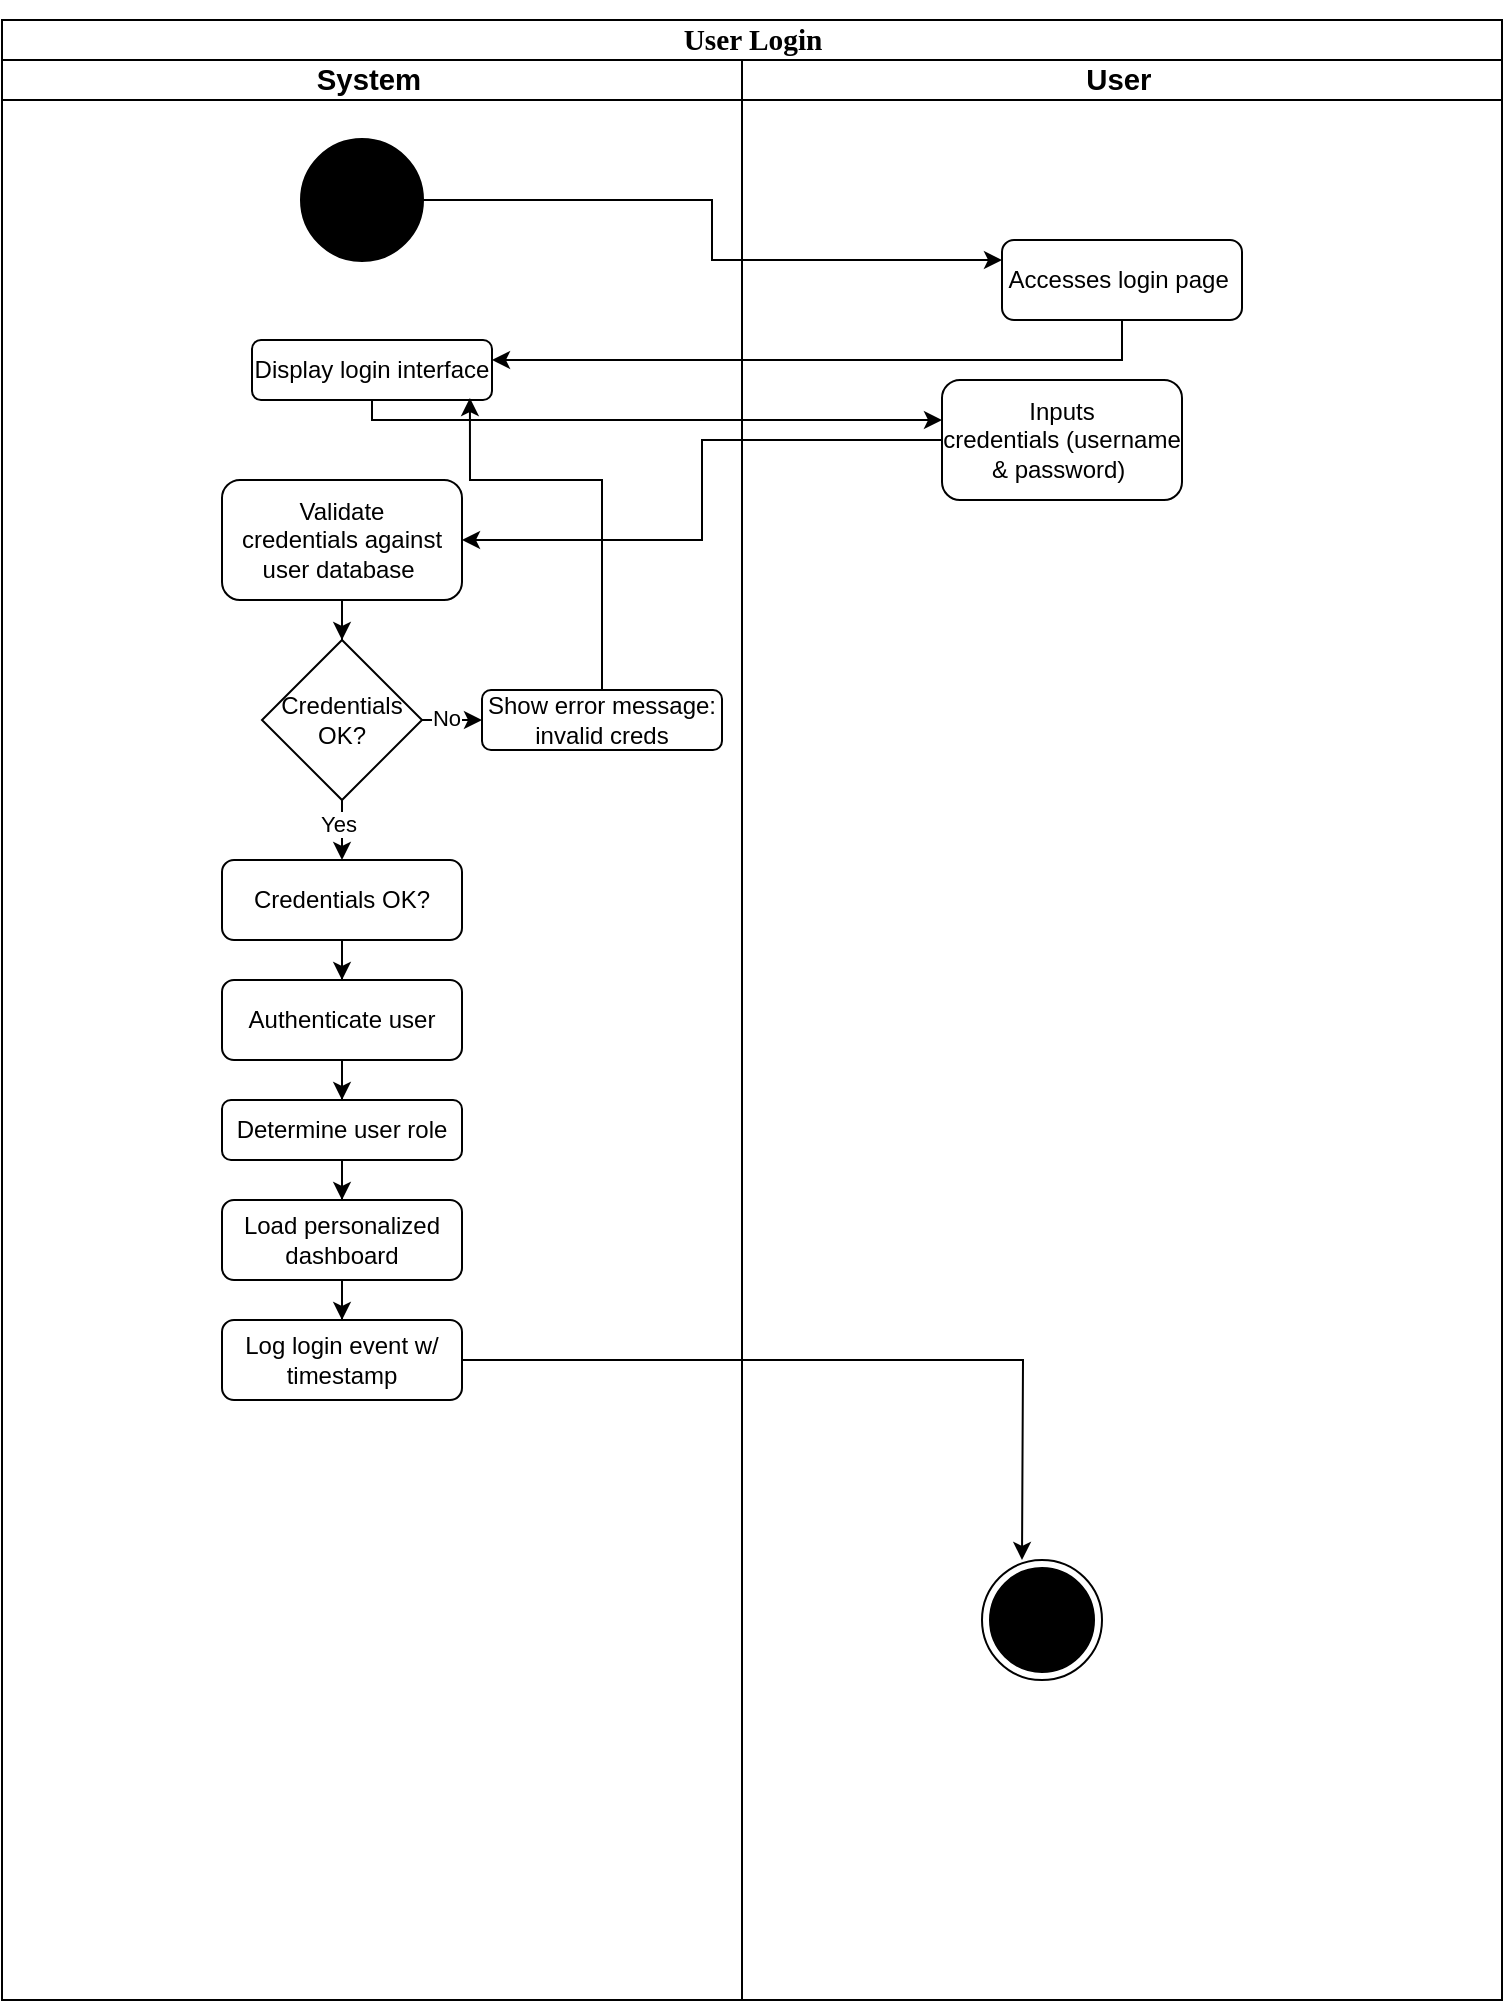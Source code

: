 <mxfile version="26.2.14">
  <diagram name="Page-1" id="0783ab3e-0a74-02c8-0abd-f7b4e66b4bec">
    <mxGraphModel dx="1426" dy="777" grid="1" gridSize="10" guides="1" tooltips="1" connect="1" arrows="1" fold="1" page="1" pageScale="1" pageWidth="850" pageHeight="1100" background="none" math="0" shadow="0">
      <root>
        <mxCell id="0" />
        <mxCell id="1" parent="0" />
        <mxCell id="1c1d494c118603dd-1" value="&lt;p data-pm-slice=&quot;0 0 []&quot;&gt;&lt;span style=&quot;font-size:11.0pt;line-height:107%;&lt;br/&gt;font-family:&amp;quot;Arial&amp;quot;,sans-serif;mso-fareast-font-family:Calibri;mso-fareast-theme-font:&lt;br/&gt;minor-latin;mso-ansi-language:EN-US;mso-fareast-language:EN-US;mso-bidi-language:&lt;br/&gt;AR-SA&quot;&gt;User Login&lt;/span&gt;&lt;/p&gt;" style="swimlane;html=1;childLayout=stackLayout;startSize=20;rounded=0;shadow=0;comic=0;labelBackgroundColor=none;strokeWidth=1;fontFamily=Verdana;fontSize=12;align=center;" parent="1" vertex="1">
          <mxGeometry x="40" y="20" width="750" height="990" as="geometry" />
        </mxCell>
        <mxCell id="E_MisQqpZ38DkiACrcF2-169" value="&lt;span style=&quot;font-size: 14.667px;&quot;&gt;System&amp;nbsp;&lt;/span&gt;" style="swimlane;html=1;startSize=20;" vertex="1" parent="1c1d494c118603dd-1">
          <mxGeometry y="20" width="370" height="970" as="geometry" />
        </mxCell>
        <mxCell id="E_MisQqpZ38DkiACrcF2-280" value="" style="strokeWidth=2;html=1;shape=mxgraph.flowchart.start_2;whiteSpace=wrap;fillColor=light-dark(#000000,#000000);" vertex="1" parent="E_MisQqpZ38DkiACrcF2-169">
          <mxGeometry x="150" y="40" width="60" height="60" as="geometry" />
        </mxCell>
        <mxCell id="E_MisQqpZ38DkiACrcF2-283" value="Display login interface" style="rounded=1;whiteSpace=wrap;html=1;" vertex="1" parent="E_MisQqpZ38DkiACrcF2-169">
          <mxGeometry x="125" y="140" width="120" height="30" as="geometry" />
        </mxCell>
        <mxCell id="E_MisQqpZ38DkiACrcF2-289" value="Credentials OK?" style="rhombus;whiteSpace=wrap;html=1;" vertex="1" parent="E_MisQqpZ38DkiACrcF2-169">
          <mxGeometry x="130" y="290" width="80" height="80" as="geometry" />
        </mxCell>
        <mxCell id="E_MisQqpZ38DkiACrcF2-291" value="Credentials OK?" style="rounded=1;whiteSpace=wrap;html=1;" vertex="1" parent="E_MisQqpZ38DkiACrcF2-169">
          <mxGeometry x="110" y="400" width="120" height="40" as="geometry" />
        </mxCell>
        <mxCell id="E_MisQqpZ38DkiACrcF2-290" style="edgeStyle=orthogonalEdgeStyle;rounded=0;orthogonalLoop=1;jettySize=auto;html=1;" edge="1" parent="E_MisQqpZ38DkiACrcF2-169" source="E_MisQqpZ38DkiACrcF2-289" target="E_MisQqpZ38DkiACrcF2-291">
          <mxGeometry relative="1" as="geometry">
            <mxPoint x="170" y="400" as="targetPoint" />
          </mxGeometry>
        </mxCell>
        <mxCell id="E_MisQqpZ38DkiACrcF2-292" value="Yes" style="edgeLabel;html=1;align=center;verticalAlign=middle;resizable=0;points=[];" vertex="1" connectable="0" parent="E_MisQqpZ38DkiACrcF2-290">
          <mxGeometry x="0.28" y="-2" relative="1" as="geometry">
            <mxPoint as="offset" />
          </mxGeometry>
        </mxCell>
        <mxCell id="E_MisQqpZ38DkiACrcF2-294" value="Authenticate user" style="rounded=1;whiteSpace=wrap;html=1;" vertex="1" parent="E_MisQqpZ38DkiACrcF2-169">
          <mxGeometry x="110" y="460" width="120" height="40" as="geometry" />
        </mxCell>
        <mxCell id="E_MisQqpZ38DkiACrcF2-293" style="edgeStyle=orthogonalEdgeStyle;rounded=0;orthogonalLoop=1;jettySize=auto;html=1;" edge="1" parent="E_MisQqpZ38DkiACrcF2-169" source="E_MisQqpZ38DkiACrcF2-291" target="E_MisQqpZ38DkiACrcF2-294">
          <mxGeometry relative="1" as="geometry">
            <mxPoint x="170" y="470" as="targetPoint" />
          </mxGeometry>
        </mxCell>
        <mxCell id="E_MisQqpZ38DkiACrcF2-296" value="Determine user role" style="rounded=1;whiteSpace=wrap;html=1;" vertex="1" parent="E_MisQqpZ38DkiACrcF2-169">
          <mxGeometry x="110" y="520" width="120" height="30" as="geometry" />
        </mxCell>
        <mxCell id="E_MisQqpZ38DkiACrcF2-295" style="edgeStyle=orthogonalEdgeStyle;rounded=0;orthogonalLoop=1;jettySize=auto;html=1;" edge="1" parent="E_MisQqpZ38DkiACrcF2-169" source="E_MisQqpZ38DkiACrcF2-294" target="E_MisQqpZ38DkiACrcF2-296">
          <mxGeometry relative="1" as="geometry">
            <mxPoint x="170" y="530" as="targetPoint" />
          </mxGeometry>
        </mxCell>
        <mxCell id="E_MisQqpZ38DkiACrcF2-298" value="Load personalized dashboard" style="rounded=1;whiteSpace=wrap;html=1;" vertex="1" parent="E_MisQqpZ38DkiACrcF2-169">
          <mxGeometry x="110" y="570" width="120" height="40" as="geometry" />
        </mxCell>
        <mxCell id="E_MisQqpZ38DkiACrcF2-297" style="edgeStyle=orthogonalEdgeStyle;rounded=0;orthogonalLoop=1;jettySize=auto;html=1;" edge="1" parent="E_MisQqpZ38DkiACrcF2-169" source="E_MisQqpZ38DkiACrcF2-296" target="E_MisQqpZ38DkiACrcF2-298">
          <mxGeometry relative="1" as="geometry">
            <mxPoint x="170" y="580" as="targetPoint" />
          </mxGeometry>
        </mxCell>
        <mxCell id="E_MisQqpZ38DkiACrcF2-300" value="Log login event w/ timestamp" style="rounded=1;whiteSpace=wrap;html=1;" vertex="1" parent="E_MisQqpZ38DkiACrcF2-169">
          <mxGeometry x="110" y="630" width="120" height="40" as="geometry" />
        </mxCell>
        <mxCell id="E_MisQqpZ38DkiACrcF2-299" style="edgeStyle=orthogonalEdgeStyle;rounded=0;orthogonalLoop=1;jettySize=auto;html=1;" edge="1" parent="E_MisQqpZ38DkiACrcF2-169" source="E_MisQqpZ38DkiACrcF2-298" target="E_MisQqpZ38DkiACrcF2-300">
          <mxGeometry relative="1" as="geometry">
            <mxPoint x="170" y="640" as="targetPoint" />
          </mxGeometry>
        </mxCell>
        <mxCell id="E_MisQqpZ38DkiACrcF2-302" value="Show error message: invalid creds" style="rounded=1;whiteSpace=wrap;html=1;" vertex="1" parent="E_MisQqpZ38DkiACrcF2-169">
          <mxGeometry x="240" y="315" width="120" height="30" as="geometry" />
        </mxCell>
        <mxCell id="E_MisQqpZ38DkiACrcF2-301" style="edgeStyle=orthogonalEdgeStyle;rounded=0;orthogonalLoop=1;jettySize=auto;html=1;" edge="1" parent="E_MisQqpZ38DkiACrcF2-169" source="E_MisQqpZ38DkiACrcF2-289" target="E_MisQqpZ38DkiACrcF2-302">
          <mxGeometry relative="1" as="geometry">
            <mxPoint x="240" y="330" as="targetPoint" />
          </mxGeometry>
        </mxCell>
        <mxCell id="E_MisQqpZ38DkiACrcF2-303" value="No" style="edgeLabel;html=1;align=center;verticalAlign=middle;resizable=0;points=[];" vertex="1" connectable="0" parent="E_MisQqpZ38DkiACrcF2-301">
          <mxGeometry x="0.28" y="1" relative="1" as="geometry">
            <mxPoint as="offset" />
          </mxGeometry>
        </mxCell>
        <mxCell id="E_MisQqpZ38DkiACrcF2-304" style="edgeStyle=orthogonalEdgeStyle;rounded=0;orthogonalLoop=1;jettySize=auto;html=1;entryX=0.908;entryY=0.967;entryDx=0;entryDy=0;entryPerimeter=0;" edge="1" parent="E_MisQqpZ38DkiACrcF2-169" source="E_MisQqpZ38DkiACrcF2-302" target="E_MisQqpZ38DkiACrcF2-283">
          <mxGeometry relative="1" as="geometry">
            <Array as="points">
              <mxPoint x="300" y="210" />
              <mxPoint x="234" y="210" />
            </Array>
          </mxGeometry>
        </mxCell>
        <mxCell id="E_MisQqpZ38DkiACrcF2-278" value="&lt;span style=&quot;font-size: 14.667px;&quot;&gt;User&amp;nbsp;&lt;/span&gt;" style="swimlane;html=1;startSize=20;" vertex="1" parent="1c1d494c118603dd-1">
          <mxGeometry x="370" y="20" width="380" height="970" as="geometry" />
        </mxCell>
        <mxCell id="E_MisQqpZ38DkiACrcF2-279" value="Accesses login page&amp;nbsp;" style="rounded=1;whiteSpace=wrap;html=1;" vertex="1" parent="E_MisQqpZ38DkiACrcF2-278">
          <mxGeometry x="130" y="90" width="120" height="40" as="geometry" />
        </mxCell>
        <mxCell id="E_MisQqpZ38DkiACrcF2-285" value="Inputs credentials&amp;nbsp;(username &amp;amp; password)&amp;nbsp;" style="rounded=1;whiteSpace=wrap;html=1;" vertex="1" parent="E_MisQqpZ38DkiACrcF2-278">
          <mxGeometry x="100" y="160" width="120" height="60" as="geometry" />
        </mxCell>
        <mxCell id="E_MisQqpZ38DkiACrcF2-308" value="" style="ellipse;html=1;shape=endState;fillColor=#000000;strokeColor=light-dark(#000000,#000000);" vertex="1" parent="E_MisQqpZ38DkiACrcF2-278">
          <mxGeometry x="120" y="750" width="60" height="60" as="geometry" />
        </mxCell>
        <mxCell id="E_MisQqpZ38DkiACrcF2-281" style="edgeStyle=orthogonalEdgeStyle;rounded=0;orthogonalLoop=1;jettySize=auto;html=1;entryX=0;entryY=0.25;entryDx=0;entryDy=0;" edge="1" parent="1c1d494c118603dd-1" source="E_MisQqpZ38DkiACrcF2-280" target="E_MisQqpZ38DkiACrcF2-279">
          <mxGeometry relative="1" as="geometry" />
        </mxCell>
        <mxCell id="E_MisQqpZ38DkiACrcF2-282" style="edgeStyle=orthogonalEdgeStyle;rounded=0;orthogonalLoop=1;jettySize=auto;html=1;" edge="1" parent="1c1d494c118603dd-1" source="E_MisQqpZ38DkiACrcF2-279" target="E_MisQqpZ38DkiACrcF2-283">
          <mxGeometry relative="1" as="geometry">
            <mxPoint x="210" y="200" as="targetPoint" />
            <Array as="points">
              <mxPoint x="560" y="170" />
              <mxPoint x="211" y="170" />
            </Array>
          </mxGeometry>
        </mxCell>
        <mxCell id="E_MisQqpZ38DkiACrcF2-284" style="edgeStyle=orthogonalEdgeStyle;rounded=0;orthogonalLoop=1;jettySize=auto;html=1;" edge="1" parent="1c1d494c118603dd-1" source="E_MisQqpZ38DkiACrcF2-283" target="E_MisQqpZ38DkiACrcF2-285">
          <mxGeometry relative="1" as="geometry">
            <mxPoint x="510" y="210" as="targetPoint" />
            <Array as="points">
              <mxPoint x="185" y="200" />
              <mxPoint x="511" y="200" />
            </Array>
          </mxGeometry>
        </mxCell>
        <mxCell id="E_MisQqpZ38DkiACrcF2-288" style="edgeStyle=orthogonalEdgeStyle;rounded=0;orthogonalLoop=1;jettySize=auto;html=1;" edge="1" parent="1" source="E_MisQqpZ38DkiACrcF2-287" target="E_MisQqpZ38DkiACrcF2-289">
          <mxGeometry relative="1" as="geometry">
            <mxPoint x="210" y="340" as="targetPoint" />
          </mxGeometry>
        </mxCell>
        <mxCell id="E_MisQqpZ38DkiACrcF2-287" value="Validate credentials&amp;nbsp;against user database&amp;nbsp;" style="rounded=1;whiteSpace=wrap;html=1;" vertex="1" parent="1">
          <mxGeometry x="150" y="250" width="120" height="60" as="geometry" />
        </mxCell>
        <mxCell id="E_MisQqpZ38DkiACrcF2-286" style="edgeStyle=orthogonalEdgeStyle;rounded=0;orthogonalLoop=1;jettySize=auto;html=1;" edge="1" parent="1" source="E_MisQqpZ38DkiACrcF2-285" target="E_MisQqpZ38DkiACrcF2-287">
          <mxGeometry relative="1" as="geometry">
            <mxPoint x="210" y="280" as="targetPoint" />
          </mxGeometry>
        </mxCell>
        <mxCell id="E_MisQqpZ38DkiACrcF2-305" style="edgeStyle=orthogonalEdgeStyle;rounded=0;orthogonalLoop=1;jettySize=auto;html=1;" edge="1" parent="1" source="E_MisQqpZ38DkiACrcF2-300">
          <mxGeometry relative="1" as="geometry">
            <mxPoint x="550" y="790" as="targetPoint" />
          </mxGeometry>
        </mxCell>
      </root>
    </mxGraphModel>
  </diagram>
</mxfile>
